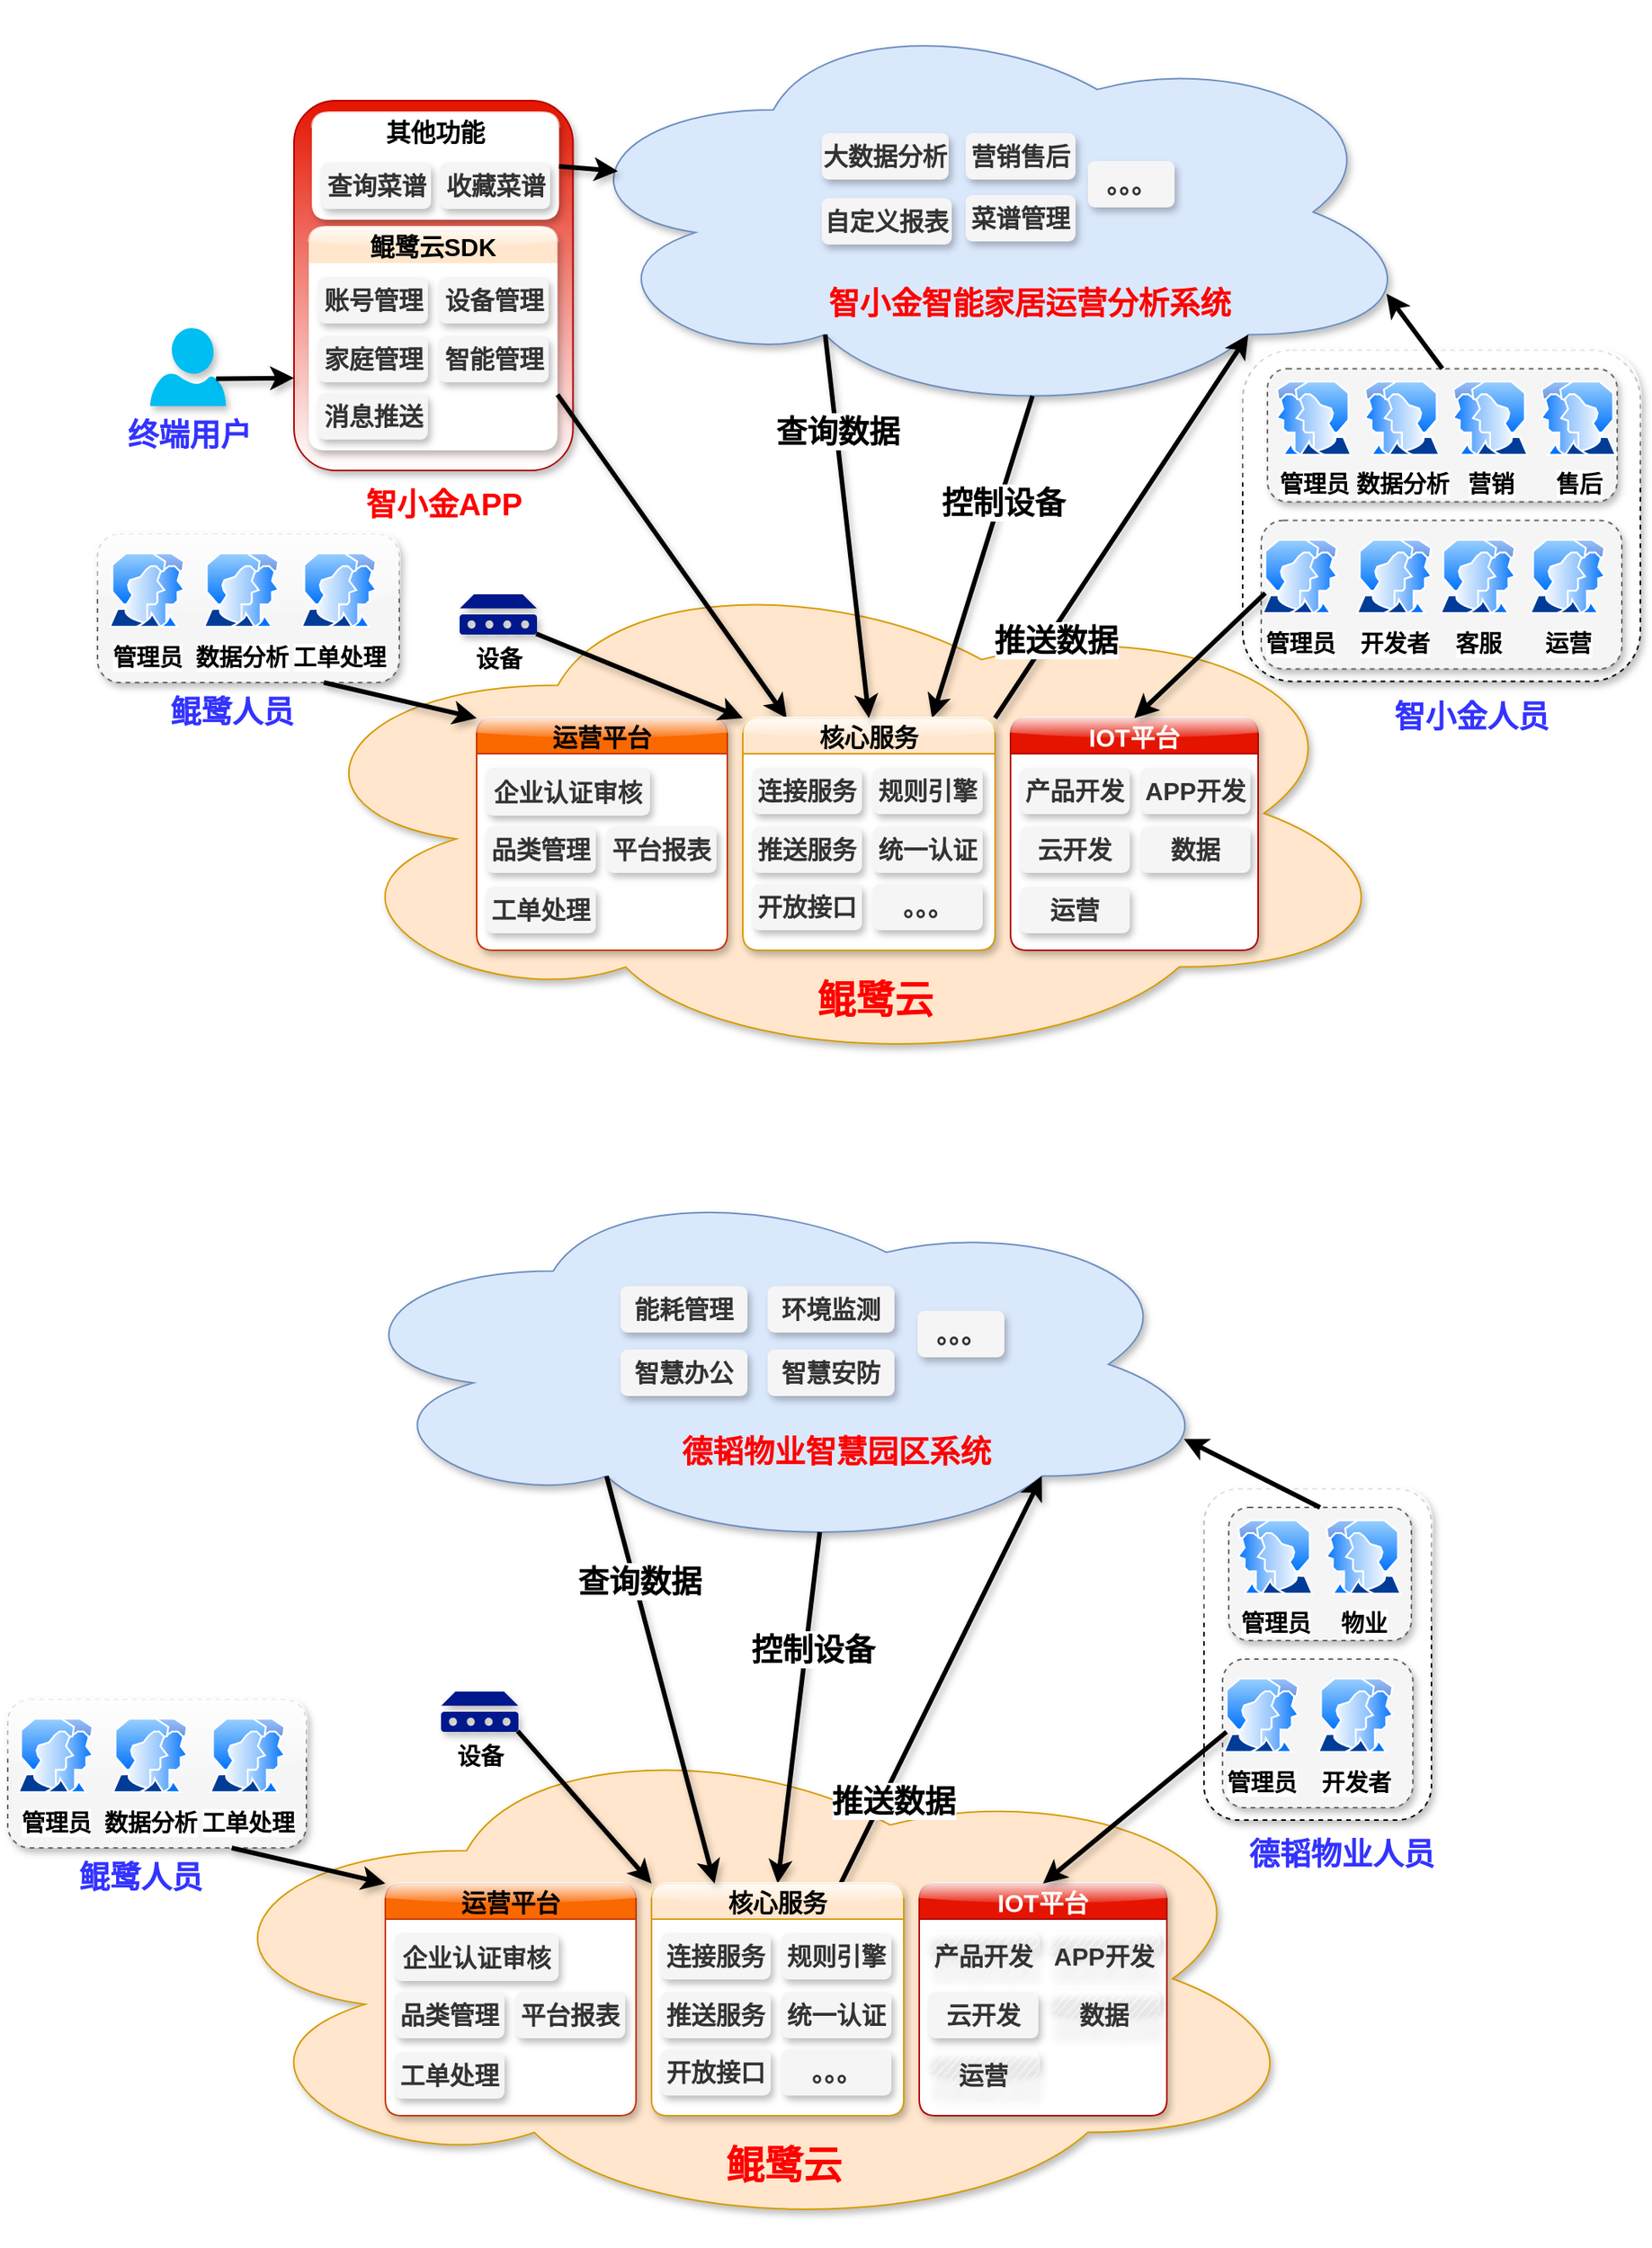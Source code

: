 <mxfile version="14.9.0" type="github">
  <diagram id="wn16nH20PtK9z4dH2-n5" name="Page-1">
    <mxGraphModel dx="2582" dy="3572" grid="0" gridSize="10" guides="1" tooltips="1" connect="1" arrows="1" fold="1" page="0" pageScale="1" pageWidth="827" pageHeight="1169" math="0" shadow="0">
      <root>
        <mxCell id="0" />
        <mxCell id="1" parent="0" />
        <mxCell id="_brEX9a0ridXROTRRMC1-58" value="" style="rounded=1;whiteSpace=wrap;html=1;strokeWidth=1;dashed=1;fontSize=15;fontStyle=1;shadow=1;glass=1;" parent="1" vertex="1">
          <mxGeometry x="-31" y="-2240.8" width="257" height="214" as="geometry" />
        </mxCell>
        <mxCell id="_brEX9a0ridXROTRRMC1-1" value="鲲鹭云" style="ellipse;shape=cloud;whiteSpace=wrap;html=1;rounded=1;glass=0;sketch=0;fontSize=37;fillColor=#ffe6cc;strokeColor=#d79b00;shadow=1;fontStyle=1" parent="1" vertex="1">
          <mxGeometry x="-656" y="-2107" width="730" height="331" as="geometry" />
        </mxCell>
        <mxCell id="_brEX9a0ridXROTRRMC1-4" value="" style="ellipse;shape=cloud;whiteSpace=wrap;html=1;rounded=1;glass=0;sketch=0;fontSize=27;fillColor=#dae8fc;strokeColor=#6c8ebf;shadow=1;fontStyle=1" parent="1" vertex="1">
          <mxGeometry x="-473.75" y="-2462" width="558" height="264" as="geometry" />
        </mxCell>
        <mxCell id="_brEX9a0ridXROTRRMC1-5" value="智小金APP" style="text;html=1;strokeColor=none;fillColor=none;align=center;verticalAlign=middle;whiteSpace=wrap;rounded=0;shadow=1;fontSize=20;fontStyle=1;fontColor=#FF0000;" parent="1" vertex="1">
          <mxGeometry x="-615.75" y="-2152" width="138" height="20" as="geometry" />
        </mxCell>
        <mxCell id="_brEX9a0ridXROTRRMC1-6" style="edgeStyle=none;rounded=0;sketch=0;orthogonalLoop=1;jettySize=auto;html=1;entryX=0.8;entryY=0.8;entryDx=0;entryDy=0;entryPerimeter=0;shadow=1;fontSize=19;strokeWidth=3;exitX=1;exitY=0;exitDx=0;exitDy=0;" parent="1" source="_brEX9a0ridXROTRRMC1-43" target="_brEX9a0ridXROTRRMC1-4" edge="1">
          <mxGeometry relative="1" as="geometry">
            <mxPoint x="-272.0" y="-1813" as="sourcePoint" />
            <mxPoint x="-270.025" y="-1636.8" as="targetPoint" />
          </mxGeometry>
        </mxCell>
        <mxCell id="_brEX9a0ridXROTRRMC1-7" value="推送数据" style="edgeLabel;html=1;align=center;verticalAlign=middle;resizable=0;points=[];fontSize=20;fontStyle=1" parent="_brEX9a0ridXROTRRMC1-6" vertex="1" connectable="0">
          <mxGeometry x="-0.695" y="-1" relative="1" as="geometry">
            <mxPoint x="13" y="-14" as="offset" />
          </mxGeometry>
        </mxCell>
        <mxCell id="_brEX9a0ridXROTRRMC1-8" value="" style="rounded=1;whiteSpace=wrap;html=1;shadow=1;labelBackgroundColor=none;glass=0;sketch=0;fillColor=#e51400;strokeColor=#B20000;fontColor=#ffffff;gradientColor=#ffffff;fontSize=15;fontStyle=1" parent="1" vertex="1">
          <mxGeometry x="-644" y="-2402" width="180.25" height="239" as="geometry" />
        </mxCell>
        <mxCell id="_brEX9a0ridXROTRRMC1-9" value="其他功能" style="swimlane;fontSize=16;swimlaneFillColor=#ffffff;fontStyle=1;shadow=1;rounded=1;strokeColor=none;glass=1;" parent="1" vertex="1">
          <mxGeometry x="-632.5" y="-2394" width="159.75" height="69" as="geometry" />
        </mxCell>
        <mxCell id="_brEX9a0ridXROTRRMC1-10" value="查询菜谱" style="rounded=1;whiteSpace=wrap;html=1;fontSize=16;fontStyle=1;fillColor=#f5f5f5;fontColor=#333333;shadow=1;strokeColor=none;" parent="_brEX9a0ridXROTRRMC1-9" vertex="1">
          <mxGeometry x="6" y="32" width="71" height="30" as="geometry" />
        </mxCell>
        <mxCell id="_brEX9a0ridXROTRRMC1-11" value="收藏菜谱" style="rounded=1;whiteSpace=wrap;html=1;fontSize=16;fontStyle=1;fillColor=#f5f5f5;fontColor=#333333;shadow=1;strokeColor=none;" parent="_brEX9a0ridXROTRRMC1-9" vertex="1">
          <mxGeometry x="83" y="32" width="71" height="30" as="geometry" />
        </mxCell>
        <mxCell id="_brEX9a0ridXROTRRMC1-12" value="鲲鹭云SDK" style="swimlane;fontSize=16;swimlaneFillColor=#ffffff;fillColor=#ffe6cc;fontStyle=1;shadow=1;rounded=1;glass=1;sketch=0;strokeColor=none;" parent="1" vertex="1">
          <mxGeometry x="-634.5" y="-2320" width="160.75" height="144" as="geometry">
            <mxRectangle x="-665" y="-852" width="109" height="23" as="alternateBounds" />
          </mxGeometry>
        </mxCell>
        <mxCell id="_brEX9a0ridXROTRRMC1-13" value="账号管理" style="rounded=1;whiteSpace=wrap;html=1;fontSize=16;fontStyle=1;fillColor=#f5f5f5;fontColor=#333333;shadow=1;strokeColor=none;" parent="_brEX9a0ridXROTRRMC1-12" vertex="1">
          <mxGeometry x="6" y="32" width="71" height="30" as="geometry" />
        </mxCell>
        <mxCell id="_brEX9a0ridXROTRRMC1-14" value="设备管理" style="rounded=1;whiteSpace=wrap;html=1;fontSize=16;fontStyle=1;fillColor=#f5f5f5;fontColor=#333333;shadow=1;strokeColor=none;" parent="_brEX9a0ridXROTRRMC1-12" vertex="1">
          <mxGeometry x="84" y="32" width="71" height="30" as="geometry" />
        </mxCell>
        <mxCell id="_brEX9a0ridXROTRRMC1-15" value="家庭管理" style="rounded=1;whiteSpace=wrap;html=1;fontSize=16;fontStyle=1;fillColor=#f5f5f5;fontColor=#333333;shadow=1;strokeColor=none;" parent="_brEX9a0ridXROTRRMC1-12" vertex="1">
          <mxGeometry x="6" y="70" width="71" height="30" as="geometry" />
        </mxCell>
        <mxCell id="_brEX9a0ridXROTRRMC1-16" value="智能管理" style="rounded=1;whiteSpace=wrap;html=1;fontSize=16;fontStyle=1;fillColor=#f5f5f5;fontColor=#333333;shadow=1;strokeColor=none;" parent="_brEX9a0ridXROTRRMC1-12" vertex="1">
          <mxGeometry x="84" y="70" width="71" height="30" as="geometry" />
        </mxCell>
        <mxCell id="_brEX9a0ridXROTRRMC1-17" value="消息推送" style="rounded=1;whiteSpace=wrap;html=1;fontSize=16;fontStyle=1;fillColor=#f5f5f5;fontColor=#333333;shadow=1;strokeColor=none;" parent="_brEX9a0ridXROTRRMC1-12" vertex="1">
          <mxGeometry x="6" y="107" width="71" height="30" as="geometry" />
        </mxCell>
        <mxCell id="_brEX9a0ridXROTRRMC1-18" style="rounded=0;orthogonalLoop=1;jettySize=auto;html=1;fontSize=17;strokeWidth=3;shadow=1;sketch=0;exitX=1;exitY=0.75;exitDx=0;exitDy=0;" parent="1" source="_brEX9a0ridXROTRRMC1-12" target="_brEX9a0ridXROTRRMC1-43" edge="1">
          <mxGeometry relative="1" as="geometry">
            <mxPoint x="-504.92" y="-1883" as="targetPoint" />
            <mxPoint x="-662.388" y="-1512" as="sourcePoint" />
          </mxGeometry>
        </mxCell>
        <mxCell id="_brEX9a0ridXROTRRMC1-22" style="edgeStyle=none;rounded=0;sketch=0;orthogonalLoop=1;jettySize=auto;html=1;shadow=1;fontSize=19;strokeWidth=3;exitX=0.55;exitY=0.95;exitDx=0;exitDy=0;exitPerimeter=0;entryX=0.75;entryY=0;entryDx=0;entryDy=0;" parent="1" source="_brEX9a0ridXROTRRMC1-4" target="_brEX9a0ridXROTRRMC1-43" edge="1">
          <mxGeometry relative="1" as="geometry">
            <mxPoint x="-261" y="-1798" as="targetPoint" />
            <mxPoint x="-137.0" y="-1072.82" as="sourcePoint" />
          </mxGeometry>
        </mxCell>
        <mxCell id="_brEX9a0ridXROTRRMC1-23" value="控制设备" style="edgeLabel;html=1;align=center;verticalAlign=middle;resizable=0;points=[];fontSize=20;fontStyle=1" parent="_brEX9a0ridXROTRRMC1-22" vertex="1" connectable="0">
          <mxGeometry x="-0.218" y="1" relative="1" as="geometry">
            <mxPoint x="5" y="-14" as="offset" />
          </mxGeometry>
        </mxCell>
        <mxCell id="_brEX9a0ridXROTRRMC1-27" value="终端用户" style="verticalLabelPosition=bottom;html=1;verticalAlign=top;align=center;strokeColor=none;fillColor=#00BEF2;shape=mxgraph.azure.user;fontSize=20;fontStyle=1;shadow=1;fontColor=#3333FF;" parent="1" vertex="1">
          <mxGeometry x="-737" y="-2255" width="49" height="50.4" as="geometry" />
        </mxCell>
        <mxCell id="_brEX9a0ridXROTRRMC1-29" style="rounded=0;orthogonalLoop=1;jettySize=auto;html=1;fontSize=17;strokeWidth=3;shadow=1;sketch=0;entryX=0;entryY=0.75;entryDx=0;entryDy=0;exitX=0.87;exitY=0.65;exitDx=0;exitDy=0;exitPerimeter=0;" parent="1" source="_brEX9a0ridXROTRRMC1-27" target="_brEX9a0ridXROTRRMC1-8" edge="1">
          <mxGeometry relative="1" as="geometry">
            <mxPoint x="-587.27" y="-2150" as="targetPoint" />
            <mxPoint x="-793.25" y="-2009.27" as="sourcePoint" />
          </mxGeometry>
        </mxCell>
        <mxCell id="_brEX9a0ridXROTRRMC1-31" value="IOT平台" style="swimlane;fontSize=16;strokeColor=#B20000;swimlaneFillColor=#ffffff;fillColor=#e51400;fontColor=#ffffff;shadow=1;rounded=1;glass=1;" parent="1" vertex="1">
          <mxGeometry x="-181" y="-2003" width="160" height="150" as="geometry">
            <mxRectangle x="-665" y="-852" width="109" height="23" as="alternateBounds" />
          </mxGeometry>
        </mxCell>
        <mxCell id="_brEX9a0ridXROTRRMC1-32" value="产品开发" style="rounded=1;whiteSpace=wrap;html=1;fontSize=16;fontStyle=1;fillColor=#f5f5f5;fontColor=#333333;shadow=1;strokeColor=none;" parent="_brEX9a0ridXROTRRMC1-31" vertex="1">
          <mxGeometry x="6" y="32" width="71" height="30" as="geometry" />
        </mxCell>
        <mxCell id="_brEX9a0ridXROTRRMC1-33" value="APP开发" style="rounded=1;whiteSpace=wrap;html=1;fontSize=16;fontStyle=1;fillColor=#f5f5f5;fontColor=#333333;shadow=1;strokeColor=none;" parent="_brEX9a0ridXROTRRMC1-31" vertex="1">
          <mxGeometry x="84" y="32" width="71" height="30" as="geometry" />
        </mxCell>
        <mxCell id="_brEX9a0ridXROTRRMC1-34" value="云开发" style="rounded=1;whiteSpace=wrap;html=1;fontSize=16;fontStyle=1;fillColor=#f5f5f5;fontColor=#333333;shadow=1;strokeColor=none;" parent="_brEX9a0ridXROTRRMC1-31" vertex="1">
          <mxGeometry x="6" y="70" width="71" height="30" as="geometry" />
        </mxCell>
        <mxCell id="_brEX9a0ridXROTRRMC1-35" value="数据" style="rounded=1;whiteSpace=wrap;html=1;fontSize=16;fontStyle=1;fillColor=#f5f5f5;fontColor=#333333;shadow=1;strokeColor=none;" parent="_brEX9a0ridXROTRRMC1-31" vertex="1">
          <mxGeometry x="84" y="70" width="71" height="30" as="geometry" />
        </mxCell>
        <mxCell id="_brEX9a0ridXROTRRMC1-36" value="运营" style="rounded=1;whiteSpace=wrap;html=1;fontSize=16;fontStyle=1;fillColor=#f5f5f5;fontColor=#333333;shadow=1;strokeColor=none;" parent="_brEX9a0ridXROTRRMC1-31" vertex="1">
          <mxGeometry x="6" y="109" width="71" height="30" as="geometry" />
        </mxCell>
        <mxCell id="_brEX9a0ridXROTRRMC1-37" value="运营平台" style="swimlane;fontSize=16;strokeColor=#C73500;swimlaneFillColor=#ffffff;fillColor=#fa6800;fontColor=#000000;shadow=1;rounded=1;glass=1;" parent="1" vertex="1">
          <mxGeometry x="-526" y="-2003" width="162" height="150" as="geometry">
            <mxRectangle x="-665" y="-852" width="109" height="23" as="alternateBounds" />
          </mxGeometry>
        </mxCell>
        <mxCell id="_brEX9a0ridXROTRRMC1-39" value="企业认证审核" style="rounded=1;whiteSpace=wrap;html=1;fontSize=16;fontStyle=1;fillColor=#f5f5f5;fontColor=#333333;shadow=1;strokeColor=none;" parent="_brEX9a0ridXROTRRMC1-37" vertex="1">
          <mxGeometry x="6" y="32" width="106" height="31" as="geometry" />
        </mxCell>
        <mxCell id="_brEX9a0ridXROTRRMC1-40" value="品类管理" style="rounded=1;whiteSpace=wrap;html=1;fontSize=16;fontStyle=1;fillColor=#f5f5f5;fontColor=#333333;shadow=1;strokeColor=none;" parent="_brEX9a0ridXROTRRMC1-37" vertex="1">
          <mxGeometry x="6" y="70" width="71" height="30" as="geometry" />
        </mxCell>
        <mxCell id="_brEX9a0ridXROTRRMC1-41" value="平台报表" style="rounded=1;whiteSpace=wrap;html=1;fontSize=16;fontStyle=1;fillColor=#f5f5f5;fontColor=#333333;shadow=1;strokeColor=none;" parent="_brEX9a0ridXROTRRMC1-37" vertex="1">
          <mxGeometry x="84" y="70" width="71" height="30" as="geometry" />
        </mxCell>
        <mxCell id="_brEX9a0ridXROTRRMC1-42" value="工单处理" style="rounded=1;whiteSpace=wrap;html=1;fontSize=16;fontStyle=1;fillColor=#f5f5f5;fontColor=#333333;shadow=1;strokeColor=none;" parent="_brEX9a0ridXROTRRMC1-37" vertex="1">
          <mxGeometry x="6" y="109" width="71" height="30" as="geometry" />
        </mxCell>
        <mxCell id="_brEX9a0ridXROTRRMC1-52" value="设备" style="aspect=fixed;pointerEvents=1;shadow=1;dashed=0;html=1;strokeColor=none;labelPosition=center;verticalLabelPosition=bottom;verticalAlign=top;align=center;fillColor=#00188D;shape=mxgraph.mscae.enterprise.device;fontSize=15;fontStyle=1" parent="1" vertex="1">
          <mxGeometry x="-537" y="-2083" width="50" height="26" as="geometry" />
        </mxCell>
        <mxCell id="_brEX9a0ridXROTRRMC1-54" style="rounded=0;orthogonalLoop=1;jettySize=auto;html=1;fontSize=17;strokeWidth=3;shadow=1;sketch=0;entryX=0;entryY=0;entryDx=0;entryDy=0;exitX=0.99;exitY=0.98;exitDx=0;exitDy=0;exitPerimeter=0;" parent="1" source="_brEX9a0ridXROTRRMC1-52" target="_brEX9a0ridXROTRRMC1-43" edge="1">
          <mxGeometry relative="1" as="geometry">
            <mxPoint x="-367.0" y="-2282" as="targetPoint" />
            <mxPoint x="-277.9" y="-2030.31" as="sourcePoint" />
          </mxGeometry>
        </mxCell>
        <mxCell id="_brEX9a0ridXROTRRMC1-43" value="核心服务" style="swimlane;fontSize=16;strokeColor=#d79b00;swimlaneFillColor=#ffffff;fillColor=#ffe6cc;strokeWidth=1;shadow=1;rounded=1;glass=1;" parent="1" vertex="1">
          <mxGeometry x="-354" y="-2003" width="163" height="150" as="geometry">
            <mxRectangle x="-665" y="-852" width="109" height="23" as="alternateBounds" />
          </mxGeometry>
        </mxCell>
        <mxCell id="_brEX9a0ridXROTRRMC1-44" value="连接服务" style="rounded=1;whiteSpace=wrap;html=1;fontSize=16;fontStyle=1;fillColor=#f5f5f5;fontColor=#333333;shadow=1;strokeColor=none;" parent="_brEX9a0ridXROTRRMC1-43" vertex="1">
          <mxGeometry x="6" y="32" width="71" height="30" as="geometry" />
        </mxCell>
        <mxCell id="_brEX9a0ridXROTRRMC1-45" value="规则引擎" style="rounded=1;whiteSpace=wrap;html=1;fontSize=16;fontStyle=1;fillColor=#f5f5f5;fontColor=#333333;shadow=1;strokeColor=none;" parent="_brEX9a0ridXROTRRMC1-43" vertex="1">
          <mxGeometry x="84" y="32" width="71" height="30" as="geometry" />
        </mxCell>
        <mxCell id="_brEX9a0ridXROTRRMC1-46" value="推送服务" style="rounded=1;whiteSpace=wrap;html=1;fontSize=16;fontStyle=1;fillColor=#f5f5f5;fontColor=#333333;shadow=1;strokeColor=none;" parent="_brEX9a0ridXROTRRMC1-43" vertex="1">
          <mxGeometry x="6" y="70" width="71" height="30" as="geometry" />
        </mxCell>
        <mxCell id="_brEX9a0ridXROTRRMC1-47" value="统一认证" style="rounded=1;whiteSpace=wrap;html=1;fontSize=16;fontStyle=1;fillColor=#f5f5f5;fontColor=#333333;shadow=1;strokeColor=none;" parent="_brEX9a0ridXROTRRMC1-43" vertex="1">
          <mxGeometry x="84" y="70" width="71" height="30" as="geometry" />
        </mxCell>
        <mxCell id="_brEX9a0ridXROTRRMC1-55" value="开放接口" style="rounded=1;whiteSpace=wrap;html=1;fontSize=16;fontStyle=1;fillColor=#f5f5f5;fontColor=#333333;shadow=1;strokeColor=none;" parent="_brEX9a0ridXROTRRMC1-43" vertex="1">
          <mxGeometry x="6" y="107" width="71" height="30" as="geometry" />
        </mxCell>
        <mxCell id="_brEX9a0ridXROTRRMC1-56" value="。。。" style="rounded=1;whiteSpace=wrap;html=1;fontSize=16;fontStyle=1;fillColor=#f5f5f5;fontColor=#333333;shadow=1;strokeColor=none;" parent="_brEX9a0ridXROTRRMC1-43" vertex="1">
          <mxGeometry x="84" y="107" width="71" height="30" as="geometry" />
        </mxCell>
        <mxCell id="_brEX9a0ridXROTRRMC1-65" value="" style="rounded=1;whiteSpace=wrap;html=1;strokeWidth=1;dashed=1;fillColor=#f5f5f5;strokeColor=#666666;fontColor=#333333;fontSize=15;fontStyle=1;shadow=1;" parent="1" vertex="1">
          <mxGeometry x="-19" y="-2130.8" width="233" height="96" as="geometry" />
        </mxCell>
        <mxCell id="_brEX9a0ridXROTRRMC1-61" value="管理员" style="aspect=fixed;perimeter=ellipsePerimeter;html=1;align=center;shadow=0;dashed=0;spacingTop=3;image;image=img/lib/active_directory/user_accounts.svg;strokeWidth=1;fontSize=15;fontStyle=1;sketch=0;" parent="1" vertex="1">
          <mxGeometry x="-19" y="-2118.8" width="50" height="48.5" as="geometry" />
        </mxCell>
        <mxCell id="_brEX9a0ridXROTRRMC1-62" value="开发者" style="aspect=fixed;perimeter=ellipsePerimeter;html=1;align=center;shadow=0;dashed=0;spacingTop=3;image;image=img/lib/active_directory/user_accounts.svg;strokeWidth=1;fontSize=15;fontStyle=1" parent="1" vertex="1">
          <mxGeometry x="42" y="-2118.8" width="50" height="48.5" as="geometry" />
        </mxCell>
        <mxCell id="_brEX9a0ridXROTRRMC1-63" value="运营" style="aspect=fixed;perimeter=ellipsePerimeter;html=1;align=center;shadow=0;dashed=0;spacingTop=3;image;image=img/lib/active_directory/user_accounts.svg;strokeWidth=1;fontSize=15;fontStyle=1" parent="1" vertex="1">
          <mxGeometry x="154" y="-2118.8" width="50" height="48.5" as="geometry" />
        </mxCell>
        <mxCell id="_brEX9a0ridXROTRRMC1-64" value="客服" style="aspect=fixed;perimeter=ellipsePerimeter;html=1;align=center;shadow=0;dashed=0;spacingTop=3;image;image=img/lib/active_directory/user_accounts.svg;strokeWidth=1;fontSize=15;fontStyle=1" parent="1" vertex="1">
          <mxGeometry x="96" y="-2118.8" width="50" height="48.5" as="geometry" />
        </mxCell>
        <mxCell id="_brEX9a0ridXROTRRMC1-68" value="智小金人员" style="text;html=1;strokeColor=none;fillColor=none;align=center;verticalAlign=middle;whiteSpace=wrap;rounded=0;fontStyle=1;fontSize=20;fontColor=#3333FF;" parent="1" vertex="1">
          <mxGeometry x="49" y="-2014.8" width="136" height="20" as="geometry" />
        </mxCell>
        <mxCell id="_brEX9a0ridXROTRRMC1-69" value="" style="rounded=1;whiteSpace=wrap;html=1;strokeWidth=1;dashed=1;fillColor=#f5f5f5;strokeColor=#666666;fontColor=#333333;fontSize=15;fontStyle=1;shadow=1;" parent="1" vertex="1">
          <mxGeometry x="-15" y="-2228.8" width="226" height="86" as="geometry" />
        </mxCell>
        <mxCell id="_brEX9a0ridXROTRRMC1-57" value="管理员" style="aspect=fixed;perimeter=ellipsePerimeter;html=1;align=center;shadow=0;dashed=0;spacingTop=3;image;image=img/lib/active_directory/user_accounts.svg;strokeWidth=1;fontSize=15;fontStyle=1;flipH=1;" parent="1" vertex="1">
          <mxGeometry x="-10" y="-2221.05" width="50" height="48.5" as="geometry" />
        </mxCell>
        <mxCell id="_brEX9a0ridXROTRRMC1-71" value="" style="rounded=1;whiteSpace=wrap;html=1;strokeWidth=1;dashed=1;fillColor=#f5f5f5;strokeColor=#666666;fontColor=#333333;fontSize=15;fontStyle=1;shadow=1;glass=1;" parent="1" vertex="1">
          <mxGeometry x="-771" y="-2122" width="195" height="96" as="geometry" />
        </mxCell>
        <mxCell id="_brEX9a0ridXROTRRMC1-72" value="管理员" style="aspect=fixed;perimeter=ellipsePerimeter;html=1;align=center;shadow=0;dashed=0;spacingTop=3;image;image=img/lib/active_directory/user_accounts.svg;strokeWidth=1;fontSize=15;fontStyle=1" parent="1" vertex="1">
          <mxGeometry x="-764" y="-2110" width="50" height="48.5" as="geometry" />
        </mxCell>
        <mxCell id="_brEX9a0ridXROTRRMC1-73" value="数据分析" style="aspect=fixed;perimeter=ellipsePerimeter;html=1;align=center;shadow=0;dashed=0;spacingTop=3;image;image=img/lib/active_directory/user_accounts.svg;strokeWidth=1;fontSize=15;fontStyle=1" parent="1" vertex="1">
          <mxGeometry x="-703" y="-2110" width="50" height="48.5" as="geometry" />
        </mxCell>
        <mxCell id="_brEX9a0ridXROTRRMC1-75" value="工单处理" style="aspect=fixed;perimeter=ellipsePerimeter;html=1;align=center;shadow=0;dashed=0;spacingTop=3;image;image=img/lib/active_directory/user_accounts.svg;strokeWidth=1;fontSize=15;fontStyle=1" parent="1" vertex="1">
          <mxGeometry x="-640" y="-2110" width="50" height="48.5" as="geometry" />
        </mxCell>
        <mxCell id="_brEX9a0ridXROTRRMC1-78" value="鲲鹭人员" style="text;html=1;strokeColor=none;fillColor=none;align=center;verticalAlign=middle;whiteSpace=wrap;rounded=0;fontStyle=1;fontSize=20;fontColor=#3333FF;" parent="1" vertex="1">
          <mxGeometry x="-735" y="-2018" width="102" height="20" as="geometry" />
        </mxCell>
        <mxCell id="_brEX9a0ridXROTRRMC1-80" style="edgeStyle=none;rounded=0;sketch=0;orthogonalLoop=1;jettySize=auto;html=1;shadow=1;fontSize=19;strokeWidth=3;exitX=0.75;exitY=1;exitDx=0;exitDy=0;entryX=0;entryY=0;entryDx=0;entryDy=0;" parent="1" source="_brEX9a0ridXROTRRMC1-71" target="_brEX9a0ridXROTRRMC1-37" edge="1">
          <mxGeometry relative="1" as="geometry">
            <mxPoint x="53.0" y="-2011" as="targetPoint" />
            <mxPoint x="296.5" y="-1678" as="sourcePoint" />
          </mxGeometry>
        </mxCell>
        <mxCell id="_brEX9a0ridXROTRRMC1-66" style="edgeStyle=none;rounded=0;sketch=0;orthogonalLoop=1;jettySize=auto;html=1;shadow=1;fontSize=19;strokeWidth=3;exitX=0;exitY=0.75;exitDx=0;exitDy=0;entryX=0.5;entryY=0;entryDx=0;entryDy=0;" parent="1" source="_brEX9a0ridXROTRRMC1-61" target="_brEX9a0ridXROTRRMC1-31" edge="1">
          <mxGeometry relative="1" as="geometry">
            <mxPoint x="-28" y="-1808" as="targetPoint" />
            <mxPoint x="208.5" y="-1632" as="sourcePoint" />
          </mxGeometry>
        </mxCell>
        <mxCell id="_brEX9a0ridXROTRRMC1-83" style="edgeStyle=none;rounded=0;sketch=0;orthogonalLoop=1;jettySize=auto;html=1;shadow=1;fontSize=19;strokeWidth=3;exitX=0.31;exitY=0.8;exitDx=0;exitDy=0;entryX=0.5;entryY=0;entryDx=0;entryDy=0;exitPerimeter=0;" parent="1" source="_brEX9a0ridXROTRRMC1-4" target="_brEX9a0ridXROTRRMC1-43" edge="1">
          <mxGeometry relative="1" as="geometry">
            <mxPoint x="-237.25" y="-2052" as="targetPoint" />
            <mxPoint x="-242" y="-2212" as="sourcePoint" />
          </mxGeometry>
        </mxCell>
        <mxCell id="_brEX9a0ridXROTRRMC1-84" value="查询数据" style="edgeLabel;html=1;align=center;verticalAlign=middle;resizable=0;points=[];fontSize=20;fontStyle=1" parent="_brEX9a0ridXROTRRMC1-83" vertex="1" connectable="0">
          <mxGeometry x="-0.387" y="-4" relative="1" as="geometry">
            <mxPoint x="3" y="-15" as="offset" />
          </mxGeometry>
        </mxCell>
        <mxCell id="_brEX9a0ridXROTRRMC1-59" style="rounded=0;orthogonalLoop=1;jettySize=auto;html=1;entryX=0.96;entryY=0.7;entryDx=0;entryDy=0;entryPerimeter=0;strokeWidth=3;exitX=0.5;exitY=0;exitDx=0;exitDy=0;" parent="1" source="_brEX9a0ridXROTRRMC1-69" target="_brEX9a0ridXROTRRMC1-4" edge="1">
          <mxGeometry relative="1" as="geometry">
            <mxPoint x="78.68" y="-2257" as="targetPoint" />
          </mxGeometry>
        </mxCell>
        <mxCell id="_brEX9a0ridXROTRRMC1-88" style="rounded=0;orthogonalLoop=1;jettySize=auto;html=1;fontSize=17;strokeWidth=3;shadow=1;sketch=0;entryX=0.07;entryY=0.4;entryDx=0;entryDy=0;exitX=1;exitY=0.5;exitDx=0;exitDy=0;entryPerimeter=0;" parent="1" source="_brEX9a0ridXROTRRMC1-9" target="_brEX9a0ridXROTRRMC1-4" edge="1">
          <mxGeometry relative="1" as="geometry">
            <mxPoint x="-87" y="-2243.5" as="targetPoint" />
            <mxPoint x="-214" y="-2651" as="sourcePoint" />
          </mxGeometry>
        </mxCell>
        <mxCell id="_brEX9a0ridXROTRRMC1-91" value="营销售后" style="rounded=1;whiteSpace=wrap;html=1;fontSize=16;fontStyle=1;fillColor=#f5f5f5;fontColor=#333333;shadow=1;strokeColor=none;" parent="1" vertex="1">
          <mxGeometry x="-210" y="-2381" width="71" height="30" as="geometry" />
        </mxCell>
        <mxCell id="_brEX9a0ridXROTRRMC1-92" value="自定义报表" style="rounded=1;whiteSpace=wrap;html=1;fontSize=16;fontStyle=1;fillColor=#f5f5f5;fontColor=#333333;shadow=1;strokeColor=none;" parent="1" vertex="1">
          <mxGeometry x="-303" y="-2339" width="84" height="30" as="geometry" />
        </mxCell>
        <mxCell id="_brEX9a0ridXROTRRMC1-93" value="大数据分析" style="rounded=1;whiteSpace=wrap;html=1;fontSize=16;fontStyle=1;fillColor=#f5f5f5;fontColor=#333333;shadow=1;strokeColor=none;" parent="1" vertex="1">
          <mxGeometry x="-303" y="-2381" width="82" height="30" as="geometry" />
        </mxCell>
        <mxCell id="_brEX9a0ridXROTRRMC1-94" value="菜谱管理" style="rounded=1;whiteSpace=wrap;html=1;fontSize=16;fontStyle=1;fillColor=#f5f5f5;fontColor=#333333;shadow=1;strokeColor=none;" parent="1" vertex="1">
          <mxGeometry x="-210" y="-2341" width="71" height="30" as="geometry" />
        </mxCell>
        <mxCell id="_brEX9a0ridXROTRRMC1-95" value="智小金智能家居运营分析系统" style="text;html=1;strokeColor=none;fillColor=none;align=center;verticalAlign=middle;whiteSpace=wrap;rounded=0;fontStyle=1;fontSize=20;fontColor=#FF0000;" parent="1" vertex="1">
          <mxGeometry x="-300" y="-2282" width="263" height="20" as="geometry" />
        </mxCell>
        <mxCell id="_brEX9a0ridXROTRRMC1-96" value="鲲鹭云" style="text;html=1;strokeColor=none;fillColor=none;align=center;verticalAlign=middle;whiteSpace=wrap;rounded=0;fontStyle=1;fontSize=25;fontColor=#FF0000;" parent="1" vertex="1">
          <mxGeometry x="-400" y="-1832" width="263" height="20" as="geometry" />
        </mxCell>
        <mxCell id="_brEX9a0ridXROTRRMC1-100" value="数据分析" style="aspect=fixed;perimeter=ellipsePerimeter;html=1;align=center;shadow=0;dashed=0;spacingTop=3;image;image=img/lib/active_directory/user_accounts.svg;strokeWidth=1;fontSize=15;fontStyle=1;flipH=1;" parent="1" vertex="1">
          <mxGeometry x="47" y="-2221.05" width="50" height="48.5" as="geometry" />
        </mxCell>
        <mxCell id="dXNyTPaBA9t14QVxE6pS-2" value="营销" style="aspect=fixed;perimeter=ellipsePerimeter;html=1;align=center;shadow=0;dashed=0;spacingTop=3;image;image=img/lib/active_directory/user_accounts.svg;strokeWidth=1;fontSize=15;fontStyle=1;flipH=1;" vertex="1" parent="1">
          <mxGeometry x="104" y="-2221.05" width="50" height="48.5" as="geometry" />
        </mxCell>
        <mxCell id="dXNyTPaBA9t14QVxE6pS-4" value="售后" style="aspect=fixed;perimeter=ellipsePerimeter;html=1;align=center;shadow=0;dashed=0;spacingTop=3;image;image=img/lib/active_directory/user_accounts.svg;strokeWidth=1;fontSize=15;fontStyle=1;flipH=1;" vertex="1" parent="1">
          <mxGeometry x="161" y="-2221.05" width="50" height="48.5" as="geometry" />
        </mxCell>
        <mxCell id="dXNyTPaBA9t14QVxE6pS-5" value="" style="rounded=1;whiteSpace=wrap;html=1;strokeWidth=1;dashed=1;fontSize=15;fontStyle=1;shadow=1;glass=1;" vertex="1" parent="1">
          <mxGeometry x="-56" y="-1505" width="147" height="214" as="geometry" />
        </mxCell>
        <mxCell id="dXNyTPaBA9t14QVxE6pS-6" value="鲲鹭云" style="ellipse;shape=cloud;whiteSpace=wrap;html=1;rounded=1;glass=0;sketch=0;fontSize=37;fillColor=#ffe6cc;strokeColor=#d79b00;shadow=1;fontStyle=1" vertex="1" parent="1">
          <mxGeometry x="-715" y="-1354" width="730" height="331" as="geometry" />
        </mxCell>
        <mxCell id="dXNyTPaBA9t14QVxE6pS-7" value="" style="ellipse;shape=cloud;whiteSpace=wrap;html=1;rounded=1;glass=0;sketch=0;fontSize=27;fillColor=#dae8fc;strokeColor=#6c8ebf;shadow=1;fontStyle=1" vertex="1" parent="1">
          <mxGeometry x="-620" y="-1706" width="574" height="241" as="geometry" />
        </mxCell>
        <mxCell id="dXNyTPaBA9t14QVxE6pS-9" style="edgeStyle=none;rounded=0;sketch=0;orthogonalLoop=1;jettySize=auto;html=1;entryX=0.8;entryY=0.8;entryDx=0;entryDy=0;entryPerimeter=0;shadow=1;fontSize=19;strokeWidth=3;exitX=0.75;exitY=0;exitDx=0;exitDy=0;" edge="1" source="dXNyTPaBA9t14QVxE6pS-39" target="dXNyTPaBA9t14QVxE6pS-7" parent="1">
          <mxGeometry relative="1" as="geometry">
            <mxPoint x="-331.0" y="-1060" as="sourcePoint" />
            <mxPoint x="-329.025" y="-883.8" as="targetPoint" />
          </mxGeometry>
        </mxCell>
        <mxCell id="dXNyTPaBA9t14QVxE6pS-10" value="推送数据" style="edgeLabel;html=1;align=center;verticalAlign=middle;resizable=0;points=[];fontSize=20;fontStyle=1" vertex="1" connectable="0" parent="dXNyTPaBA9t14QVxE6pS-9">
          <mxGeometry x="-0.695" y="-1" relative="1" as="geometry">
            <mxPoint x="13" y="-14" as="offset" />
          </mxGeometry>
        </mxCell>
        <mxCell id="dXNyTPaBA9t14QVxE6pS-22" style="edgeStyle=none;rounded=0;sketch=0;orthogonalLoop=1;jettySize=auto;html=1;shadow=1;fontSize=19;strokeWidth=3;exitX=0.55;exitY=0.95;exitDx=0;exitDy=0;exitPerimeter=0;entryX=0.5;entryY=0;entryDx=0;entryDy=0;" edge="1" source="dXNyTPaBA9t14QVxE6pS-7" target="dXNyTPaBA9t14QVxE6pS-39" parent="1">
          <mxGeometry relative="1" as="geometry">
            <mxPoint x="-320" y="-1045" as="targetPoint" />
            <mxPoint x="-196.0" y="-319.82" as="sourcePoint" />
          </mxGeometry>
        </mxCell>
        <mxCell id="dXNyTPaBA9t14QVxE6pS-23" value="控制设备" style="edgeLabel;html=1;align=center;verticalAlign=middle;resizable=0;points=[];fontSize=20;fontStyle=1" vertex="1" connectable="0" parent="dXNyTPaBA9t14QVxE6pS-22">
          <mxGeometry x="-0.218" y="1" relative="1" as="geometry">
            <mxPoint x="5" y="-14" as="offset" />
          </mxGeometry>
        </mxCell>
        <mxCell id="dXNyTPaBA9t14QVxE6pS-26" value="IOT平台" style="swimlane;fontSize=16;strokeColor=#B20000;swimlaneFillColor=#ffffff;fillColor=#e51400;fontColor=#ffffff;shadow=1;rounded=1;glass=1;" vertex="1" parent="1">
          <mxGeometry x="-240" y="-1250" width="160" height="150" as="geometry">
            <mxRectangle x="-665" y="-852" width="109" height="23" as="alternateBounds" />
          </mxGeometry>
        </mxCell>
        <mxCell id="dXNyTPaBA9t14QVxE6pS-27" value="产品开发" style="rounded=1;whiteSpace=wrap;html=1;fontSize=16;fontStyle=1;fillColor=#f5f5f5;fontColor=#333333;shadow=1;glass=1;sketch=1;strokeColor=none;" vertex="1" parent="dXNyTPaBA9t14QVxE6pS-26">
          <mxGeometry x="6" y="32" width="71" height="30" as="geometry" />
        </mxCell>
        <mxCell id="dXNyTPaBA9t14QVxE6pS-28" value="APP开发" style="rounded=1;whiteSpace=wrap;html=1;fontSize=16;fontStyle=1;fillColor=#f5f5f5;fontColor=#333333;shadow=1;sketch=1;glass=1;strokeColor=none;" vertex="1" parent="dXNyTPaBA9t14QVxE6pS-26">
          <mxGeometry x="84" y="32" width="71" height="30" as="geometry" />
        </mxCell>
        <mxCell id="dXNyTPaBA9t14QVxE6pS-29" value="云开发" style="rounded=1;whiteSpace=wrap;html=1;fontSize=16;fontStyle=1;fillColor=#f5f5f5;fontColor=#333333;shadow=1;strokeColor=none;" vertex="1" parent="dXNyTPaBA9t14QVxE6pS-26">
          <mxGeometry x="6" y="70" width="71" height="30" as="geometry" />
        </mxCell>
        <mxCell id="dXNyTPaBA9t14QVxE6pS-30" value="数据" style="rounded=1;whiteSpace=wrap;html=1;fontSize=16;fontStyle=1;fillColor=#f5f5f5;fontColor=#333333;shadow=1;sketch=1;glass=1;strokeColor=none;" vertex="1" parent="dXNyTPaBA9t14QVxE6pS-26">
          <mxGeometry x="84" y="70" width="71" height="30" as="geometry" />
        </mxCell>
        <mxCell id="dXNyTPaBA9t14QVxE6pS-31" value="运营" style="rounded=1;whiteSpace=wrap;html=1;fontSize=16;fontStyle=1;fillColor=#f5f5f5;fontColor=#333333;shadow=1;sketch=1;glass=1;strokeColor=none;" vertex="1" parent="dXNyTPaBA9t14QVxE6pS-26">
          <mxGeometry x="6" y="109" width="71" height="30" as="geometry" />
        </mxCell>
        <mxCell id="dXNyTPaBA9t14QVxE6pS-32" value="运营平台" style="swimlane;fontSize=16;strokeColor=#C73500;swimlaneFillColor=#ffffff;fillColor=#fa6800;fontColor=#000000;shadow=1;rounded=1;glass=1;" vertex="1" parent="1">
          <mxGeometry x="-585" y="-1250" width="162" height="150" as="geometry">
            <mxRectangle x="-665" y="-852" width="109" height="23" as="alternateBounds" />
          </mxGeometry>
        </mxCell>
        <mxCell id="dXNyTPaBA9t14QVxE6pS-33" value="企业认证审核" style="rounded=1;whiteSpace=wrap;html=1;fontSize=16;fontStyle=1;fillColor=#f5f5f5;fontColor=#333333;shadow=1;strokeColor=none;" vertex="1" parent="dXNyTPaBA9t14QVxE6pS-32">
          <mxGeometry x="6" y="32" width="106" height="31" as="geometry" />
        </mxCell>
        <mxCell id="dXNyTPaBA9t14QVxE6pS-34" value="品类管理" style="rounded=1;whiteSpace=wrap;html=1;fontSize=16;fontStyle=1;fillColor=#f5f5f5;fontColor=#333333;shadow=1;strokeColor=none;" vertex="1" parent="dXNyTPaBA9t14QVxE6pS-32">
          <mxGeometry x="6" y="70" width="71" height="30" as="geometry" />
        </mxCell>
        <mxCell id="dXNyTPaBA9t14QVxE6pS-35" value="平台报表" style="rounded=1;whiteSpace=wrap;html=1;fontSize=16;fontStyle=1;fillColor=#f5f5f5;fontColor=#333333;shadow=1;strokeColor=none;" vertex="1" parent="dXNyTPaBA9t14QVxE6pS-32">
          <mxGeometry x="84" y="70" width="71" height="30" as="geometry" />
        </mxCell>
        <mxCell id="dXNyTPaBA9t14QVxE6pS-36" value="工单处理" style="rounded=1;whiteSpace=wrap;html=1;fontSize=16;fontStyle=1;fillColor=#f5f5f5;fontColor=#333333;shadow=1;strokeColor=none;" vertex="1" parent="dXNyTPaBA9t14QVxE6pS-32">
          <mxGeometry x="6" y="109" width="71" height="30" as="geometry" />
        </mxCell>
        <mxCell id="dXNyTPaBA9t14QVxE6pS-37" value="设备" style="aspect=fixed;pointerEvents=1;shadow=1;dashed=0;html=1;strokeColor=none;labelPosition=center;verticalLabelPosition=bottom;verticalAlign=top;align=center;fillColor=#00188D;shape=mxgraph.mscae.enterprise.device;fontSize=15;fontStyle=1" vertex="1" parent="1">
          <mxGeometry x="-549" y="-1374" width="50" height="26" as="geometry" />
        </mxCell>
        <mxCell id="dXNyTPaBA9t14QVxE6pS-38" style="rounded=0;orthogonalLoop=1;jettySize=auto;html=1;fontSize=17;strokeWidth=3;shadow=1;sketch=0;entryX=0;entryY=0;entryDx=0;entryDy=0;exitX=0.99;exitY=0.98;exitDx=0;exitDy=0;exitPerimeter=0;" edge="1" source="dXNyTPaBA9t14QVxE6pS-37" target="dXNyTPaBA9t14QVxE6pS-39" parent="1">
          <mxGeometry relative="1" as="geometry">
            <mxPoint x="-426.0" y="-1529" as="targetPoint" />
            <mxPoint x="-336.9" y="-1277.31" as="sourcePoint" />
          </mxGeometry>
        </mxCell>
        <mxCell id="dXNyTPaBA9t14QVxE6pS-39" value="核心服务" style="swimlane;fontSize=16;strokeColor=#d79b00;swimlaneFillColor=#ffffff;fillColor=#ffe6cc;strokeWidth=1;shadow=1;rounded=1;glass=1;" vertex="1" parent="1">
          <mxGeometry x="-413" y="-1250" width="163" height="150" as="geometry">
            <mxRectangle x="-665" y="-852" width="109" height="23" as="alternateBounds" />
          </mxGeometry>
        </mxCell>
        <mxCell id="dXNyTPaBA9t14QVxE6pS-40" value="连接服务" style="rounded=1;whiteSpace=wrap;html=1;fontSize=16;fontStyle=1;fillColor=#f5f5f5;fontColor=#333333;shadow=1;strokeColor=none;" vertex="1" parent="dXNyTPaBA9t14QVxE6pS-39">
          <mxGeometry x="6" y="32" width="71" height="30" as="geometry" />
        </mxCell>
        <mxCell id="dXNyTPaBA9t14QVxE6pS-41" value="规则引擎" style="rounded=1;whiteSpace=wrap;html=1;fontSize=16;fontStyle=1;fillColor=#f5f5f5;fontColor=#333333;shadow=1;strokeColor=none;" vertex="1" parent="dXNyTPaBA9t14QVxE6pS-39">
          <mxGeometry x="84" y="32" width="71" height="30" as="geometry" />
        </mxCell>
        <mxCell id="dXNyTPaBA9t14QVxE6pS-42" value="推送服务" style="rounded=1;whiteSpace=wrap;html=1;fontSize=16;fontStyle=1;fillColor=#f5f5f5;fontColor=#333333;shadow=1;strokeColor=none;" vertex="1" parent="dXNyTPaBA9t14QVxE6pS-39">
          <mxGeometry x="6" y="70" width="71" height="30" as="geometry" />
        </mxCell>
        <mxCell id="dXNyTPaBA9t14QVxE6pS-43" value="统一认证" style="rounded=1;whiteSpace=wrap;html=1;fontSize=16;fontStyle=1;fillColor=#f5f5f5;fontColor=#333333;shadow=1;strokeColor=none;" vertex="1" parent="dXNyTPaBA9t14QVxE6pS-39">
          <mxGeometry x="84" y="70" width="71" height="30" as="geometry" />
        </mxCell>
        <mxCell id="dXNyTPaBA9t14QVxE6pS-44" value="开放接口" style="rounded=1;whiteSpace=wrap;html=1;fontSize=16;fontStyle=1;fillColor=#f5f5f5;fontColor=#333333;shadow=1;strokeColor=none;" vertex="1" parent="dXNyTPaBA9t14QVxE6pS-39">
          <mxGeometry x="6" y="107" width="71" height="30" as="geometry" />
        </mxCell>
        <mxCell id="dXNyTPaBA9t14QVxE6pS-45" value="。。。" style="rounded=1;whiteSpace=wrap;html=1;fontSize=16;fontStyle=1;fillColor=#f5f5f5;fontColor=#333333;shadow=1;strokeColor=none;" vertex="1" parent="dXNyTPaBA9t14QVxE6pS-39">
          <mxGeometry x="84" y="107" width="71" height="30" as="geometry" />
        </mxCell>
        <mxCell id="dXNyTPaBA9t14QVxE6pS-46" value="" style="rounded=1;whiteSpace=wrap;html=1;strokeWidth=1;dashed=1;fillColor=#f5f5f5;strokeColor=#666666;fontColor=#333333;fontSize=15;fontStyle=1;shadow=1;" vertex="1" parent="1">
          <mxGeometry x="-44" y="-1395" width="123" height="96" as="geometry" />
        </mxCell>
        <mxCell id="dXNyTPaBA9t14QVxE6pS-47" value="管理员" style="aspect=fixed;perimeter=ellipsePerimeter;html=1;align=center;shadow=0;dashed=0;spacingTop=3;image;image=img/lib/active_directory/user_accounts.svg;strokeWidth=1;fontSize=15;fontStyle=1;sketch=0;" vertex="1" parent="1">
          <mxGeometry x="-44" y="-1383" width="50" height="48.5" as="geometry" />
        </mxCell>
        <mxCell id="dXNyTPaBA9t14QVxE6pS-48" value="开发者" style="aspect=fixed;perimeter=ellipsePerimeter;html=1;align=center;shadow=0;dashed=0;spacingTop=3;image;image=img/lib/active_directory/user_accounts.svg;strokeWidth=1;fontSize=15;fontStyle=1" vertex="1" parent="1">
          <mxGeometry x="17" y="-1383" width="50" height="48.5" as="geometry" />
        </mxCell>
        <mxCell id="dXNyTPaBA9t14QVxE6pS-51" value="德韬物业人员" style="text;html=1;strokeColor=none;fillColor=none;align=center;verticalAlign=middle;whiteSpace=wrap;rounded=0;fontStyle=1;fontSize=20;fontColor=#3333FF;" vertex="1" parent="1">
          <mxGeometry x="-35" y="-1280" width="136" height="20" as="geometry" />
        </mxCell>
        <mxCell id="dXNyTPaBA9t14QVxE6pS-52" value="" style="rounded=1;whiteSpace=wrap;html=1;strokeWidth=1;dashed=1;fillColor=#f5f5f5;strokeColor=#666666;fontColor=#333333;fontSize=15;fontStyle=1;shadow=1;" vertex="1" parent="1">
          <mxGeometry x="-40" y="-1493" width="118" height="86" as="geometry" />
        </mxCell>
        <mxCell id="dXNyTPaBA9t14QVxE6pS-53" value="管理员" style="aspect=fixed;perimeter=ellipsePerimeter;html=1;align=center;shadow=0;dashed=0;spacingTop=3;image;image=img/lib/active_directory/user_accounts.svg;strokeWidth=1;fontSize=15;fontStyle=1;flipH=1;" vertex="1" parent="1">
          <mxGeometry x="-35" y="-1485.25" width="50" height="48.5" as="geometry" />
        </mxCell>
        <mxCell id="dXNyTPaBA9t14QVxE6pS-54" value="" style="rounded=1;whiteSpace=wrap;html=1;strokeWidth=1;dashed=1;fillColor=#f5f5f5;strokeColor=#666666;fontColor=#333333;fontSize=15;fontStyle=1;shadow=1;glass=1;" vertex="1" parent="1">
          <mxGeometry x="-829" y="-1369" width="193" height="96" as="geometry" />
        </mxCell>
        <mxCell id="dXNyTPaBA9t14QVxE6pS-55" value="管理员" style="aspect=fixed;perimeter=ellipsePerimeter;html=1;align=center;shadow=0;dashed=0;spacingTop=3;image;image=img/lib/active_directory/user_accounts.svg;strokeWidth=1;fontSize=15;fontStyle=1" vertex="1" parent="1">
          <mxGeometry x="-823" y="-1357" width="50" height="48.5" as="geometry" />
        </mxCell>
        <mxCell id="dXNyTPaBA9t14QVxE6pS-56" value="数据分析" style="aspect=fixed;perimeter=ellipsePerimeter;html=1;align=center;shadow=0;dashed=0;spacingTop=3;image;image=img/lib/active_directory/user_accounts.svg;strokeWidth=1;fontSize=15;fontStyle=1" vertex="1" parent="1">
          <mxGeometry x="-762" y="-1357" width="50" height="48.5" as="geometry" />
        </mxCell>
        <mxCell id="dXNyTPaBA9t14QVxE6pS-57" value="工单处理" style="aspect=fixed;perimeter=ellipsePerimeter;html=1;align=center;shadow=0;dashed=0;spacingTop=3;image;image=img/lib/active_directory/user_accounts.svg;strokeWidth=1;fontSize=15;fontStyle=1" vertex="1" parent="1">
          <mxGeometry x="-699" y="-1357" width="50" height="48.5" as="geometry" />
        </mxCell>
        <mxCell id="dXNyTPaBA9t14QVxE6pS-58" value="鲲鹭人员" style="text;html=1;strokeColor=none;fillColor=none;align=center;verticalAlign=middle;whiteSpace=wrap;rounded=0;fontStyle=1;fontSize=20;fontColor=#3333FF;" vertex="1" parent="1">
          <mxGeometry x="-794" y="-1265" width="102" height="20" as="geometry" />
        </mxCell>
        <mxCell id="dXNyTPaBA9t14QVxE6pS-59" style="edgeStyle=none;rounded=0;sketch=0;orthogonalLoop=1;jettySize=auto;html=1;shadow=1;fontSize=19;strokeWidth=3;exitX=0.75;exitY=1;exitDx=0;exitDy=0;entryX=0;entryY=0;entryDx=0;entryDy=0;" edge="1" source="dXNyTPaBA9t14QVxE6pS-54" target="dXNyTPaBA9t14QVxE6pS-32" parent="1">
          <mxGeometry relative="1" as="geometry">
            <mxPoint x="-6.0" y="-1258" as="targetPoint" />
            <mxPoint x="237.5" y="-925" as="sourcePoint" />
          </mxGeometry>
        </mxCell>
        <mxCell id="dXNyTPaBA9t14QVxE6pS-60" style="edgeStyle=none;rounded=0;sketch=0;orthogonalLoop=1;jettySize=auto;html=1;shadow=1;fontSize=19;strokeWidth=3;exitX=0;exitY=0.75;exitDx=0;exitDy=0;entryX=0.5;entryY=0;entryDx=0;entryDy=0;" edge="1" source="dXNyTPaBA9t14QVxE6pS-47" target="dXNyTPaBA9t14QVxE6pS-26" parent="1">
          <mxGeometry relative="1" as="geometry">
            <mxPoint x="-87" y="-1055" as="targetPoint" />
            <mxPoint x="149.5" y="-879" as="sourcePoint" />
          </mxGeometry>
        </mxCell>
        <mxCell id="dXNyTPaBA9t14QVxE6pS-61" style="edgeStyle=none;rounded=0;sketch=0;orthogonalLoop=1;jettySize=auto;html=1;shadow=1;fontSize=19;strokeWidth=3;exitX=0.31;exitY=0.8;exitDx=0;exitDy=0;entryX=0.25;entryY=0;entryDx=0;entryDy=0;exitPerimeter=0;" edge="1" source="dXNyTPaBA9t14QVxE6pS-7" target="dXNyTPaBA9t14QVxE6pS-39" parent="1">
          <mxGeometry relative="1" as="geometry">
            <mxPoint x="-296.25" y="-1299" as="targetPoint" />
            <mxPoint x="-301" y="-1459" as="sourcePoint" />
          </mxGeometry>
        </mxCell>
        <mxCell id="dXNyTPaBA9t14QVxE6pS-62" value="查询数据" style="edgeLabel;html=1;align=center;verticalAlign=middle;resizable=0;points=[];fontSize=20;fontStyle=1" vertex="1" connectable="0" parent="dXNyTPaBA9t14QVxE6pS-61">
          <mxGeometry x="-0.387" y="-4" relative="1" as="geometry">
            <mxPoint x="3" y="-15" as="offset" />
          </mxGeometry>
        </mxCell>
        <mxCell id="dXNyTPaBA9t14QVxE6pS-63" style="rounded=0;orthogonalLoop=1;jettySize=auto;html=1;entryX=0.96;entryY=0.7;entryDx=0;entryDy=0;entryPerimeter=0;strokeWidth=3;exitX=0.5;exitY=0;exitDx=0;exitDy=0;" edge="1" source="dXNyTPaBA9t14QVxE6pS-52" target="dXNyTPaBA9t14QVxE6pS-7" parent="1">
          <mxGeometry relative="1" as="geometry" />
        </mxCell>
        <mxCell id="dXNyTPaBA9t14QVxE6pS-69" value="德韬物业智慧园区系统" style="text;html=1;strokeColor=none;fillColor=none;align=center;verticalAlign=middle;whiteSpace=wrap;rounded=0;fontStyle=1;fontSize=20;fontColor=#FF0000;" vertex="1" parent="1">
          <mxGeometry x="-425" y="-1540" width="263" height="20" as="geometry" />
        </mxCell>
        <mxCell id="dXNyTPaBA9t14QVxE6pS-70" value="鲲鹭云" style="text;html=1;strokeColor=none;fillColor=none;align=center;verticalAlign=middle;whiteSpace=wrap;rounded=0;fontStyle=1;fontSize=25;fontColor=#FF0000;" vertex="1" parent="1">
          <mxGeometry x="-459" y="-1079" width="263" height="20" as="geometry" />
        </mxCell>
        <mxCell id="dXNyTPaBA9t14QVxE6pS-71" value="物业" style="aspect=fixed;perimeter=ellipsePerimeter;html=1;align=center;shadow=0;dashed=0;spacingTop=3;image;image=img/lib/active_directory/user_accounts.svg;strokeWidth=1;fontSize=15;fontStyle=1;flipH=1;" vertex="1" parent="1">
          <mxGeometry x="22" y="-1485.25" width="50" height="48.5" as="geometry" />
        </mxCell>
        <mxCell id="dXNyTPaBA9t14QVxE6pS-75" value="能耗管理" style="rounded=1;whiteSpace=wrap;html=1;fontSize=16;fontStyle=1;fillColor=#f5f5f5;fontColor=#333333;shadow=1;strokeColor=none;" vertex="1" parent="1">
          <mxGeometry x="-433" y="-1636" width="82" height="30" as="geometry" />
        </mxCell>
        <mxCell id="dXNyTPaBA9t14QVxE6pS-76" value="智慧办公" style="rounded=1;whiteSpace=wrap;html=1;fontSize=16;fontStyle=1;fillColor=#f5f5f5;fontColor=#333333;shadow=1;strokeColor=none;" vertex="1" parent="1">
          <mxGeometry x="-433" y="-1595" width="82" height="30" as="geometry" />
        </mxCell>
        <mxCell id="dXNyTPaBA9t14QVxE6pS-77" value="环境监测" style="rounded=1;whiteSpace=wrap;html=1;fontSize=16;fontStyle=1;fillColor=#f5f5f5;fontColor=#333333;shadow=1;strokeColor=none;" vertex="1" parent="1">
          <mxGeometry x="-338" y="-1636" width="82" height="30" as="geometry" />
        </mxCell>
        <mxCell id="dXNyTPaBA9t14QVxE6pS-78" value="智慧安防" style="rounded=1;whiteSpace=wrap;html=1;fontSize=16;fontStyle=1;fillColor=#f5f5f5;fontColor=#333333;shadow=1;strokeColor=none;" vertex="1" parent="1">
          <mxGeometry x="-338" y="-1595" width="82" height="30" as="geometry" />
        </mxCell>
        <mxCell id="dXNyTPaBA9t14QVxE6pS-80" value="。。。" style="rounded=1;whiteSpace=wrap;html=1;fontSize=16;fontStyle=1;fillColor=#f5f5f5;fontColor=#333333;shadow=1;strokeColor=none;" vertex="1" parent="1">
          <mxGeometry x="-131" y="-2363" width="56" height="30" as="geometry" />
        </mxCell>
        <mxCell id="dXNyTPaBA9t14QVxE6pS-81" value="。。。" style="rounded=1;whiteSpace=wrap;html=1;fontSize=16;fontStyle=1;fillColor=#f5f5f5;fontColor=#333333;shadow=1;strokeColor=none;" vertex="1" parent="1">
          <mxGeometry x="-241" y="-1620" width="56" height="30" as="geometry" />
        </mxCell>
      </root>
    </mxGraphModel>
  </diagram>
</mxfile>
